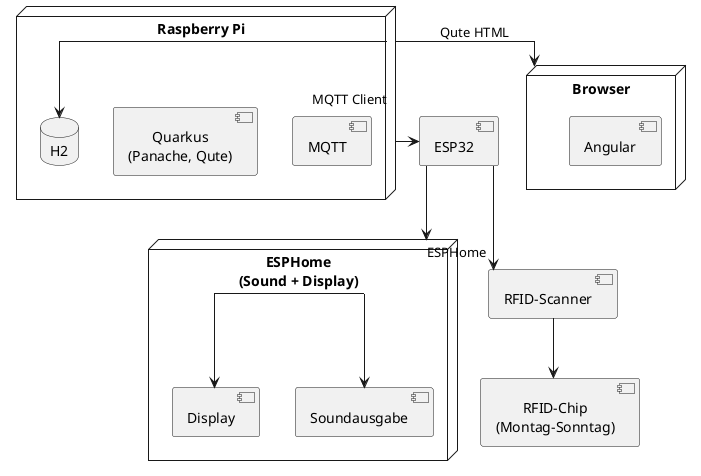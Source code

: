 @startuml Medikamentenverteilungssystem

!define RECTANGLE class
skinparam defaultTextAlignment center
skinparam linetype ortho

' Hauptkomponenten
node "Raspberry Pi" as raspberryPi {
    [MQTT]
    [Quarkus\n(Panache, Qute)]
    database "H2" as h2
}

node "Browser" as browser {
    [Angular]
}

component "ESP32" as esp

node "ESPHome\n(Sound + Display)" as esphome {
    [Soundausgabe]
    [Display]
}

component "RFID-Scanner" as rfidscanner
component "RFID-Chip\n(Montag–Sonntag)" as rfidchip


' Verbindungen
raspberryPi --> esp : MQTT Client
raspberryPi --> browser : Qute HTML
raspberryPi --> h2

esp --> rfidscanner
rfidscanner --> rfidchip

esp --> esphome : ESPHome
esphome --> [Soundausgabe]
esphome --> [Display]

@enduml
